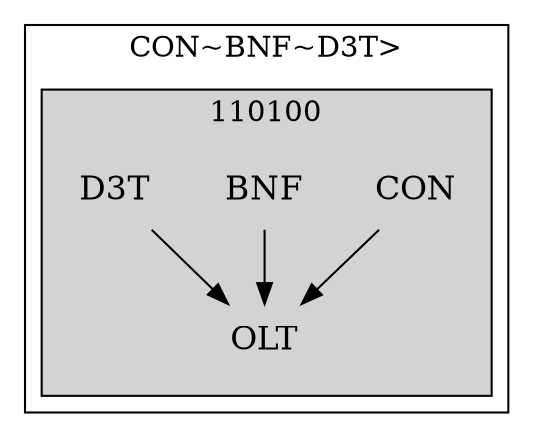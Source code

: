 strict digraph FirstlevelCluster {
	labelloc = "t";
	compound = false;
	subgraph cluster_0 {
	label= "CON~BNF~D3T>";
		subgraph	cluster_2 {
		label = "110100";
			style = filled;
			node	[label = CON, shape = plaintext, fontsize = 16] CON2;
			node	[label = BNF, shape = plaintext, fontsize = 16] BNF2;
			node	[label = D3T, shape = plaintext, fontsize = 16] D3T2;
			node	[label = OLT, shape = plaintext, fontsize = 16] OLT2;
			CON2->OLT2;BNF2->OLT2;D3T2->OLT2;			}
}}
